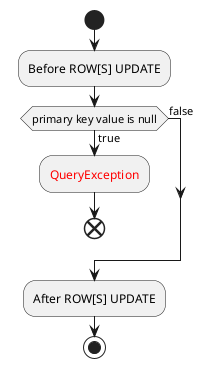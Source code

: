 @startuml
start

:Before ROW[S] UPDATE;

if (primary key value is null) then(true)
    :<color:red>QueryException;
    end
else (false)
endif

:After ROW[S] UPDATE;

stop
@enduml
